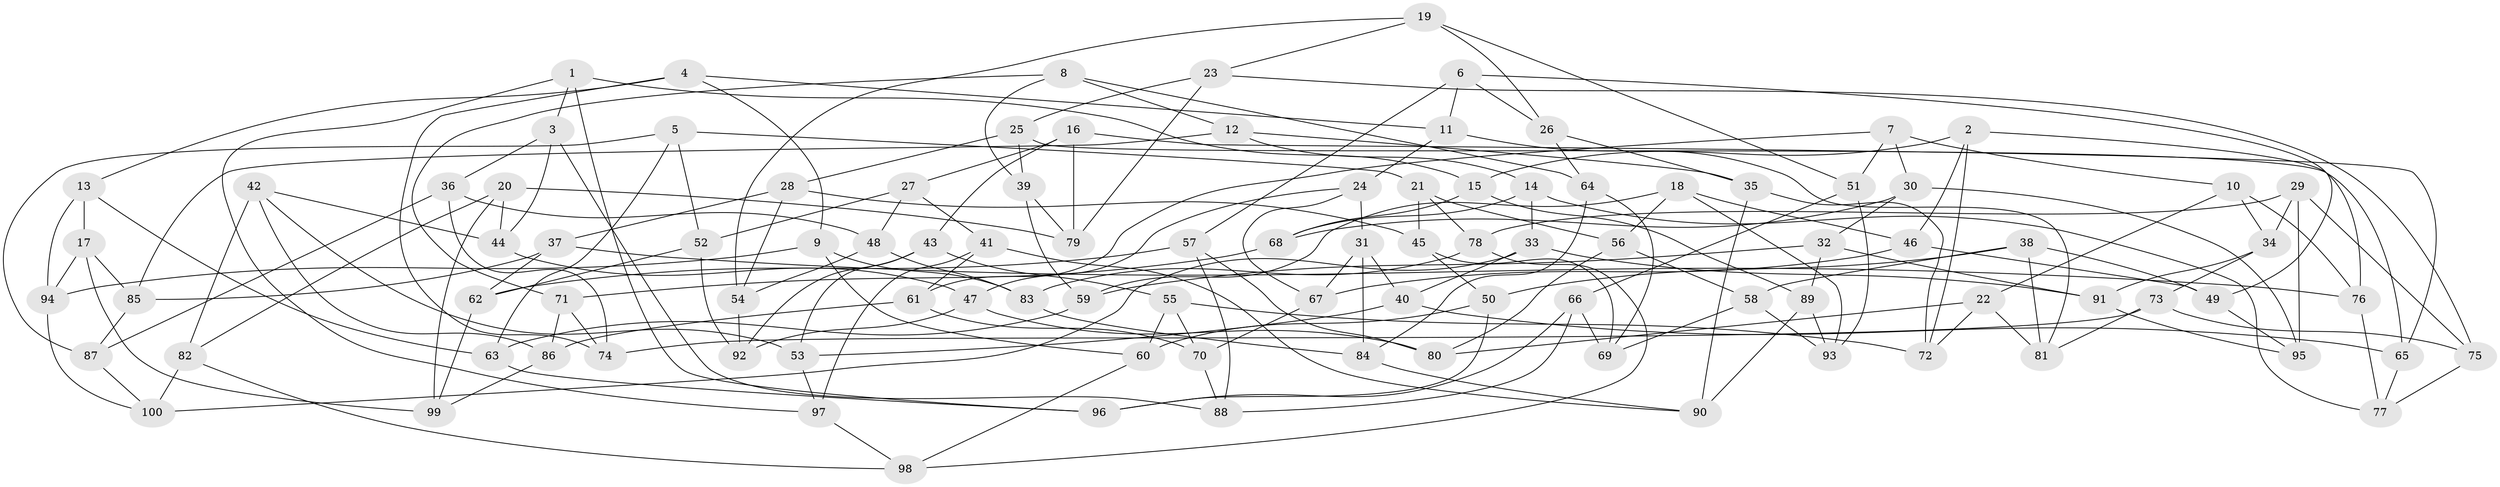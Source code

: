 // coarse degree distribution, {7: 0.23333333333333334, 5: 0.13333333333333333, 4: 0.4, 8: 0.03333333333333333, 6: 0.06666666666666667, 9: 0.03333333333333333, 2: 0.03333333333333333, 16: 0.03333333333333333, 10: 0.03333333333333333}
// Generated by graph-tools (version 1.1) at 2025/03/03/04/25 22:03:17]
// undirected, 100 vertices, 200 edges
graph export_dot {
graph [start="1"]
  node [color=gray90,style=filled];
  1;
  2;
  3;
  4;
  5;
  6;
  7;
  8;
  9;
  10;
  11;
  12;
  13;
  14;
  15;
  16;
  17;
  18;
  19;
  20;
  21;
  22;
  23;
  24;
  25;
  26;
  27;
  28;
  29;
  30;
  31;
  32;
  33;
  34;
  35;
  36;
  37;
  38;
  39;
  40;
  41;
  42;
  43;
  44;
  45;
  46;
  47;
  48;
  49;
  50;
  51;
  52;
  53;
  54;
  55;
  56;
  57;
  58;
  59;
  60;
  61;
  62;
  63;
  64;
  65;
  66;
  67;
  68;
  69;
  70;
  71;
  72;
  73;
  74;
  75;
  76;
  77;
  78;
  79;
  80;
  81;
  82;
  83;
  84;
  85;
  86;
  87;
  88;
  89;
  90;
  91;
  92;
  93;
  94;
  95;
  96;
  97;
  98;
  99;
  100;
  1 -- 15;
  1 -- 97;
  1 -- 96;
  1 -- 3;
  2 -- 76;
  2 -- 72;
  2 -- 46;
  2 -- 15;
  3 -- 88;
  3 -- 36;
  3 -- 44;
  4 -- 74;
  4 -- 13;
  4 -- 9;
  4 -- 11;
  5 -- 63;
  5 -- 21;
  5 -- 52;
  5 -- 87;
  6 -- 26;
  6 -- 11;
  6 -- 57;
  6 -- 49;
  7 -- 61;
  7 -- 10;
  7 -- 51;
  7 -- 30;
  8 -- 64;
  8 -- 39;
  8 -- 71;
  8 -- 12;
  9 -- 83;
  9 -- 94;
  9 -- 60;
  10 -- 22;
  10 -- 34;
  10 -- 76;
  11 -- 81;
  11 -- 24;
  12 -- 85;
  12 -- 35;
  12 -- 14;
  13 -- 17;
  13 -- 63;
  13 -- 94;
  14 -- 68;
  14 -- 77;
  14 -- 33;
  15 -- 89;
  15 -- 68;
  16 -- 65;
  16 -- 27;
  16 -- 79;
  16 -- 43;
  17 -- 85;
  17 -- 94;
  17 -- 99;
  18 -- 93;
  18 -- 59;
  18 -- 56;
  18 -- 46;
  19 -- 26;
  19 -- 54;
  19 -- 51;
  19 -- 23;
  20 -- 44;
  20 -- 82;
  20 -- 99;
  20 -- 79;
  21 -- 56;
  21 -- 78;
  21 -- 45;
  22 -- 81;
  22 -- 72;
  22 -- 80;
  23 -- 79;
  23 -- 25;
  23 -- 75;
  24 -- 47;
  24 -- 31;
  24 -- 67;
  25 -- 28;
  25 -- 65;
  25 -- 39;
  26 -- 64;
  26 -- 35;
  27 -- 41;
  27 -- 48;
  27 -- 52;
  28 -- 45;
  28 -- 37;
  28 -- 54;
  29 -- 75;
  29 -- 78;
  29 -- 34;
  29 -- 95;
  30 -- 68;
  30 -- 32;
  30 -- 95;
  31 -- 84;
  31 -- 40;
  31 -- 67;
  32 -- 91;
  32 -- 59;
  32 -- 89;
  33 -- 40;
  33 -- 91;
  33 -- 100;
  34 -- 91;
  34 -- 73;
  35 -- 72;
  35 -- 90;
  36 -- 87;
  36 -- 74;
  36 -- 48;
  37 -- 85;
  37 -- 76;
  37 -- 62;
  38 -- 58;
  38 -- 50;
  38 -- 81;
  38 -- 49;
  39 -- 79;
  39 -- 59;
  40 -- 65;
  40 -- 53;
  41 -- 61;
  41 -- 97;
  41 -- 90;
  42 -- 44;
  42 -- 82;
  42 -- 86;
  42 -- 53;
  43 -- 92;
  43 -- 55;
  43 -- 53;
  44 -- 47;
  45 -- 50;
  45 -- 69;
  46 -- 67;
  46 -- 49;
  47 -- 80;
  47 -- 92;
  48 -- 54;
  48 -- 83;
  49 -- 95;
  50 -- 60;
  50 -- 96;
  51 -- 93;
  51 -- 66;
  52 -- 92;
  52 -- 62;
  53 -- 97;
  54 -- 92;
  55 -- 60;
  55 -- 70;
  55 -- 72;
  56 -- 80;
  56 -- 58;
  57 -- 62;
  57 -- 80;
  57 -- 88;
  58 -- 69;
  58 -- 93;
  59 -- 63;
  60 -- 98;
  61 -- 70;
  61 -- 86;
  62 -- 99;
  63 -- 96;
  64 -- 69;
  64 -- 84;
  65 -- 77;
  66 -- 96;
  66 -- 88;
  66 -- 69;
  67 -- 70;
  68 -- 71;
  70 -- 88;
  71 -- 86;
  71 -- 74;
  73 -- 74;
  73 -- 81;
  73 -- 75;
  75 -- 77;
  76 -- 77;
  78 -- 98;
  78 -- 83;
  82 -- 98;
  82 -- 100;
  83 -- 84;
  84 -- 90;
  85 -- 87;
  86 -- 99;
  87 -- 100;
  89 -- 93;
  89 -- 90;
  91 -- 95;
  94 -- 100;
  97 -- 98;
}

